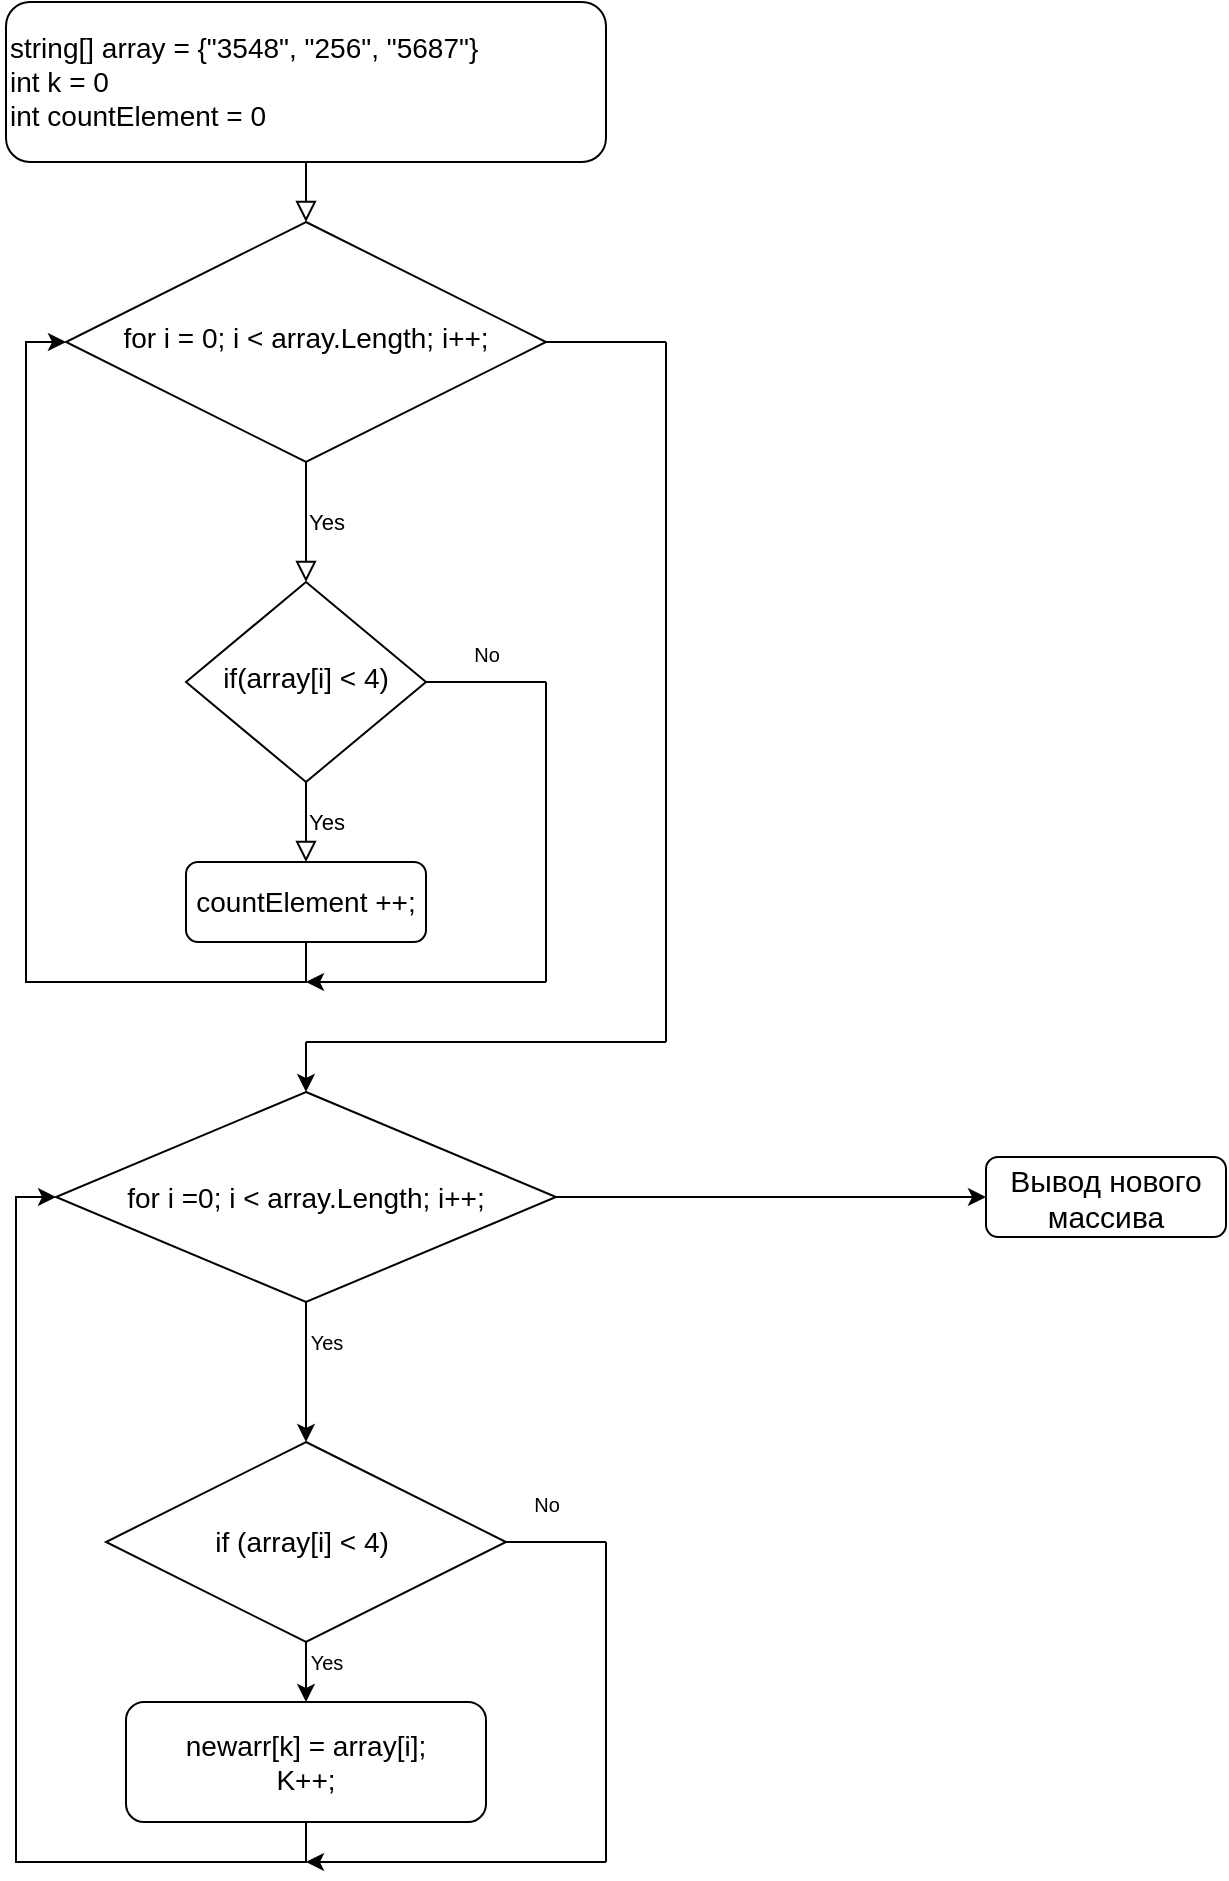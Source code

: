 <mxfile version="20.8.15" type="github">
  <diagram id="C5RBs43oDa-KdzZeNtuy" name="Page-1">
    <mxGraphModel dx="1050" dy="541" grid="1" gridSize="10" guides="1" tooltips="1" connect="1" arrows="1" fold="1" page="1" pageScale="1" pageWidth="827" pageHeight="1169" math="0" shadow="0">
      <root>
        <mxCell id="WIyWlLk6GJQsqaUBKTNV-0" />
        <mxCell id="WIyWlLk6GJQsqaUBKTNV-1" parent="WIyWlLk6GJQsqaUBKTNV-0" />
        <mxCell id="WIyWlLk6GJQsqaUBKTNV-2" value="" style="rounded=0;html=1;jettySize=auto;orthogonalLoop=1;fontSize=11;endArrow=block;endFill=0;endSize=8;strokeWidth=1;shadow=0;labelBackgroundColor=none;edgeStyle=orthogonalEdgeStyle;" parent="WIyWlLk6GJQsqaUBKTNV-1" source="WIyWlLk6GJQsqaUBKTNV-3" target="WIyWlLk6GJQsqaUBKTNV-6" edge="1">
          <mxGeometry relative="1" as="geometry" />
        </mxCell>
        <mxCell id="WIyWlLk6GJQsqaUBKTNV-3" value="&lt;font style=&quot;font-size: 14px;&quot;&gt;string[] array = {&quot;3548&quot;, &quot;256&quot;, &quot;5687&quot;}&lt;br&gt;int k = 0&lt;br&gt;int countElement = 0&lt;/font&gt;" style="rounded=1;whiteSpace=wrap;html=1;fontSize=12;glass=0;strokeWidth=1;shadow=0;align=left;" parent="WIyWlLk6GJQsqaUBKTNV-1" vertex="1">
          <mxGeometry x="70" y="40" width="300" height="80" as="geometry" />
        </mxCell>
        <mxCell id="WIyWlLk6GJQsqaUBKTNV-5" value="Yes" style="edgeStyle=orthogonalEdgeStyle;rounded=0;html=1;jettySize=auto;orthogonalLoop=1;fontSize=11;endArrow=block;endFill=0;endSize=8;strokeWidth=1;shadow=0;labelBackgroundColor=none;" parent="WIyWlLk6GJQsqaUBKTNV-1" source="WIyWlLk6GJQsqaUBKTNV-6" edge="1">
          <mxGeometry y="10" relative="1" as="geometry">
            <mxPoint as="offset" />
            <mxPoint x="220" y="330" as="targetPoint" />
          </mxGeometry>
        </mxCell>
        <mxCell id="WIyWlLk6GJQsqaUBKTNV-6" value="&lt;font style=&quot;font-size: 14px;&quot;&gt;for i = 0; i &amp;lt; array.Length; i++;&lt;/font&gt;" style="rhombus;whiteSpace=wrap;html=1;shadow=0;fontFamily=Helvetica;fontSize=12;align=center;strokeWidth=1;spacing=6;spacingTop=-4;" parent="WIyWlLk6GJQsqaUBKTNV-1" vertex="1">
          <mxGeometry x="100" y="150" width="240" height="120" as="geometry" />
        </mxCell>
        <mxCell id="WIyWlLk6GJQsqaUBKTNV-9" value="Yes" style="edgeStyle=orthogonalEdgeStyle;rounded=0;html=1;jettySize=auto;orthogonalLoop=1;fontSize=11;endArrow=block;endFill=0;endSize=8;strokeWidth=1;shadow=0;labelBackgroundColor=none;" parent="WIyWlLk6GJQsqaUBKTNV-1" source="WIyWlLk6GJQsqaUBKTNV-10" target="WIyWlLk6GJQsqaUBKTNV-12" edge="1">
          <mxGeometry y="10" relative="1" as="geometry">
            <mxPoint as="offset" />
          </mxGeometry>
        </mxCell>
        <mxCell id="WIyWlLk6GJQsqaUBKTNV-10" value="&lt;font style=&quot;font-size: 14px;&quot;&gt;if(array[i] &amp;lt; 4)&lt;/font&gt;" style="rhombus;whiteSpace=wrap;html=1;shadow=0;fontFamily=Helvetica;fontSize=12;align=center;strokeWidth=1;spacing=6;spacingTop=-4;" parent="WIyWlLk6GJQsqaUBKTNV-1" vertex="1">
          <mxGeometry x="160" y="330" width="120" height="100" as="geometry" />
        </mxCell>
        <mxCell id="WIyWlLk6GJQsqaUBKTNV-11" value="&lt;font style=&quot;font-size: 15px;&quot;&gt;Вывод нового массива&lt;/font&gt;" style="rounded=1;whiteSpace=wrap;html=1;fontSize=12;glass=0;strokeWidth=1;shadow=0;" parent="WIyWlLk6GJQsqaUBKTNV-1" vertex="1">
          <mxGeometry x="560" y="617.5" width="120" height="40" as="geometry" />
        </mxCell>
        <mxCell id="AZAkizDc6QNmM5wJV8bQ-7" style="edgeStyle=orthogonalEdgeStyle;rounded=0;orthogonalLoop=1;jettySize=auto;html=1;exitX=0.5;exitY=1;exitDx=0;exitDy=0;entryX=0;entryY=0.5;entryDx=0;entryDy=0;fontSize=14;" edge="1" parent="WIyWlLk6GJQsqaUBKTNV-1" source="WIyWlLk6GJQsqaUBKTNV-12" target="WIyWlLk6GJQsqaUBKTNV-6">
          <mxGeometry relative="1" as="geometry" />
        </mxCell>
        <mxCell id="WIyWlLk6GJQsqaUBKTNV-12" value="&lt;font style=&quot;font-size: 14px;&quot;&gt;countElement ++;&lt;/font&gt;" style="rounded=1;whiteSpace=wrap;html=1;fontSize=12;glass=0;strokeWidth=1;shadow=0;" parent="WIyWlLk6GJQsqaUBKTNV-1" vertex="1">
          <mxGeometry x="160" y="470" width="120" height="40" as="geometry" />
        </mxCell>
        <mxCell id="AZAkizDc6QNmM5wJV8bQ-9" value="" style="endArrow=none;html=1;rounded=0;fontSize=14;entryX=1;entryY=0.5;entryDx=0;entryDy=0;" edge="1" parent="WIyWlLk6GJQsqaUBKTNV-1" target="WIyWlLk6GJQsqaUBKTNV-10">
          <mxGeometry width="50" height="50" relative="1" as="geometry">
            <mxPoint x="340" y="380" as="sourcePoint" />
            <mxPoint x="440" y="440" as="targetPoint" />
          </mxGeometry>
        </mxCell>
        <mxCell id="AZAkizDc6QNmM5wJV8bQ-10" value="" style="endArrow=none;html=1;rounded=0;fontSize=14;" edge="1" parent="WIyWlLk6GJQsqaUBKTNV-1">
          <mxGeometry width="50" height="50" relative="1" as="geometry">
            <mxPoint x="340" y="530" as="sourcePoint" />
            <mxPoint x="340" y="380" as="targetPoint" />
          </mxGeometry>
        </mxCell>
        <mxCell id="AZAkizDc6QNmM5wJV8bQ-11" value="" style="endArrow=classic;html=1;rounded=0;fontSize=14;" edge="1" parent="WIyWlLk6GJQsqaUBKTNV-1">
          <mxGeometry width="50" height="50" relative="1" as="geometry">
            <mxPoint x="340" y="530" as="sourcePoint" />
            <mxPoint x="220" y="530" as="targetPoint" />
          </mxGeometry>
        </mxCell>
        <mxCell id="AZAkizDc6QNmM5wJV8bQ-12" value="&lt;font style=&quot;font-size: 10px;&quot;&gt;No&lt;/font&gt;" style="text;html=1;align=center;verticalAlign=middle;resizable=0;points=[];autosize=1;strokeColor=none;fillColor=none;fontSize=14;" vertex="1" parent="WIyWlLk6GJQsqaUBKTNV-1">
          <mxGeometry x="290" y="350" width="40" height="30" as="geometry" />
        </mxCell>
        <mxCell id="AZAkizDc6QNmM5wJV8bQ-20" style="edgeStyle=orthogonalEdgeStyle;rounded=0;orthogonalLoop=1;jettySize=auto;html=1;exitX=0.5;exitY=1;exitDx=0;exitDy=0;fontSize=14;" edge="1" parent="WIyWlLk6GJQsqaUBKTNV-1" source="AZAkizDc6QNmM5wJV8bQ-13">
          <mxGeometry relative="1" as="geometry">
            <mxPoint x="220" y="760" as="targetPoint" />
          </mxGeometry>
        </mxCell>
        <mxCell id="AZAkizDc6QNmM5wJV8bQ-32" style="edgeStyle=orthogonalEdgeStyle;rounded=0;orthogonalLoop=1;jettySize=auto;html=1;exitX=1;exitY=0.5;exitDx=0;exitDy=0;entryX=0;entryY=0.5;entryDx=0;entryDy=0;fontSize=10;" edge="1" parent="WIyWlLk6GJQsqaUBKTNV-1" source="AZAkizDc6QNmM5wJV8bQ-13" target="WIyWlLk6GJQsqaUBKTNV-11">
          <mxGeometry relative="1" as="geometry" />
        </mxCell>
        <mxCell id="AZAkizDc6QNmM5wJV8bQ-13" value="&lt;font style=&quot;font-size: 14px;&quot;&gt;for i =0; i &amp;lt; array.Length; i++;&lt;/font&gt;" style="rhombus;whiteSpace=wrap;html=1;fontSize=10;" vertex="1" parent="WIyWlLk6GJQsqaUBKTNV-1">
          <mxGeometry x="95" y="585" width="250" height="105" as="geometry" />
        </mxCell>
        <mxCell id="AZAkizDc6QNmM5wJV8bQ-16" value="" style="endArrow=none;html=1;rounded=0;fontSize=14;entryX=1;entryY=0.5;entryDx=0;entryDy=0;" edge="1" parent="WIyWlLk6GJQsqaUBKTNV-1" target="WIyWlLk6GJQsqaUBKTNV-6">
          <mxGeometry width="50" height="50" relative="1" as="geometry">
            <mxPoint x="400" y="210" as="sourcePoint" />
            <mxPoint x="350" y="220" as="targetPoint" />
          </mxGeometry>
        </mxCell>
        <mxCell id="AZAkizDc6QNmM5wJV8bQ-17" value="" style="endArrow=none;html=1;rounded=0;fontSize=14;" edge="1" parent="WIyWlLk6GJQsqaUBKTNV-1">
          <mxGeometry width="50" height="50" relative="1" as="geometry">
            <mxPoint x="400" y="560" as="sourcePoint" />
            <mxPoint x="400" y="210" as="targetPoint" />
          </mxGeometry>
        </mxCell>
        <mxCell id="AZAkizDc6QNmM5wJV8bQ-18" value="" style="endArrow=none;html=1;rounded=0;fontSize=14;" edge="1" parent="WIyWlLk6GJQsqaUBKTNV-1">
          <mxGeometry width="50" height="50" relative="1" as="geometry">
            <mxPoint x="400" y="560" as="sourcePoint" />
            <mxPoint x="220" y="560" as="targetPoint" />
          </mxGeometry>
        </mxCell>
        <mxCell id="AZAkizDc6QNmM5wJV8bQ-19" value="" style="endArrow=classic;html=1;rounded=0;fontSize=14;entryX=0.5;entryY=0;entryDx=0;entryDy=0;" edge="1" parent="WIyWlLk6GJQsqaUBKTNV-1" target="AZAkizDc6QNmM5wJV8bQ-13">
          <mxGeometry width="50" height="50" relative="1" as="geometry">
            <mxPoint x="220" y="560" as="sourcePoint" />
            <mxPoint x="440" y="450" as="targetPoint" />
          </mxGeometry>
        </mxCell>
        <mxCell id="AZAkizDc6QNmM5wJV8bQ-22" style="edgeStyle=orthogonalEdgeStyle;rounded=0;orthogonalLoop=1;jettySize=auto;html=1;exitX=0.5;exitY=1;exitDx=0;exitDy=0;fontSize=14;" edge="1" parent="WIyWlLk6GJQsqaUBKTNV-1" source="AZAkizDc6QNmM5wJV8bQ-21" target="AZAkizDc6QNmM5wJV8bQ-23">
          <mxGeometry relative="1" as="geometry">
            <mxPoint x="220" y="920" as="targetPoint" />
          </mxGeometry>
        </mxCell>
        <mxCell id="AZAkizDc6QNmM5wJV8bQ-21" value="if (array[i] &amp;lt; 4)&amp;nbsp;" style="rhombus;whiteSpace=wrap;html=1;fontSize=14;" vertex="1" parent="WIyWlLk6GJQsqaUBKTNV-1">
          <mxGeometry x="120" y="760" width="200" height="100" as="geometry" />
        </mxCell>
        <mxCell id="AZAkizDc6QNmM5wJV8bQ-25" style="edgeStyle=orthogonalEdgeStyle;rounded=0;orthogonalLoop=1;jettySize=auto;html=1;exitX=0.5;exitY=1;exitDx=0;exitDy=0;entryX=0;entryY=0.5;entryDx=0;entryDy=0;fontSize=14;" edge="1" parent="WIyWlLk6GJQsqaUBKTNV-1" source="AZAkizDc6QNmM5wJV8bQ-23" target="AZAkizDc6QNmM5wJV8bQ-13">
          <mxGeometry relative="1" as="geometry" />
        </mxCell>
        <mxCell id="AZAkizDc6QNmM5wJV8bQ-23" value="newarr[k] = array[i];&lt;br&gt;K++;" style="rounded=1;whiteSpace=wrap;html=1;fontSize=14;" vertex="1" parent="WIyWlLk6GJQsqaUBKTNV-1">
          <mxGeometry x="130" y="890" width="180" height="60" as="geometry" />
        </mxCell>
        <mxCell id="AZAkizDc6QNmM5wJV8bQ-26" value="" style="endArrow=none;html=1;rounded=0;fontSize=14;entryX=1;entryY=0.5;entryDx=0;entryDy=0;" edge="1" parent="WIyWlLk6GJQsqaUBKTNV-1" target="AZAkizDc6QNmM5wJV8bQ-21">
          <mxGeometry width="50" height="50" relative="1" as="geometry">
            <mxPoint x="370" y="810" as="sourcePoint" />
            <mxPoint x="440" y="840" as="targetPoint" />
          </mxGeometry>
        </mxCell>
        <mxCell id="AZAkizDc6QNmM5wJV8bQ-27" value="" style="endArrow=none;html=1;rounded=0;fontSize=14;" edge="1" parent="WIyWlLk6GJQsqaUBKTNV-1">
          <mxGeometry width="50" height="50" relative="1" as="geometry">
            <mxPoint x="370" y="970" as="sourcePoint" />
            <mxPoint x="370" y="810" as="targetPoint" />
          </mxGeometry>
        </mxCell>
        <mxCell id="AZAkizDc6QNmM5wJV8bQ-28" value="" style="endArrow=classic;html=1;rounded=0;fontSize=14;" edge="1" parent="WIyWlLk6GJQsqaUBKTNV-1">
          <mxGeometry width="50" height="50" relative="1" as="geometry">
            <mxPoint x="370" y="970" as="sourcePoint" />
            <mxPoint x="220" y="970" as="targetPoint" />
          </mxGeometry>
        </mxCell>
        <mxCell id="AZAkizDc6QNmM5wJV8bQ-29" value="&lt;font style=&quot;font-size: 10px;&quot;&gt;No&lt;/font&gt;" style="text;html=1;align=center;verticalAlign=middle;resizable=0;points=[];autosize=1;strokeColor=none;fillColor=none;fontSize=14;" vertex="1" parent="WIyWlLk6GJQsqaUBKTNV-1">
          <mxGeometry x="320" y="775" width="40" height="30" as="geometry" />
        </mxCell>
        <mxCell id="AZAkizDc6QNmM5wJV8bQ-30" value="Yes" style="text;html=1;align=center;verticalAlign=middle;resizable=0;points=[];autosize=1;strokeColor=none;fillColor=none;fontSize=10;" vertex="1" parent="WIyWlLk6GJQsqaUBKTNV-1">
          <mxGeometry x="210" y="695" width="40" height="30" as="geometry" />
        </mxCell>
        <mxCell id="AZAkizDc6QNmM5wJV8bQ-31" value="Yes" style="text;html=1;align=center;verticalAlign=middle;resizable=0;points=[];autosize=1;strokeColor=none;fillColor=none;fontSize=10;" vertex="1" parent="WIyWlLk6GJQsqaUBKTNV-1">
          <mxGeometry x="210" y="855" width="40" height="30" as="geometry" />
        </mxCell>
      </root>
    </mxGraphModel>
  </diagram>
</mxfile>
